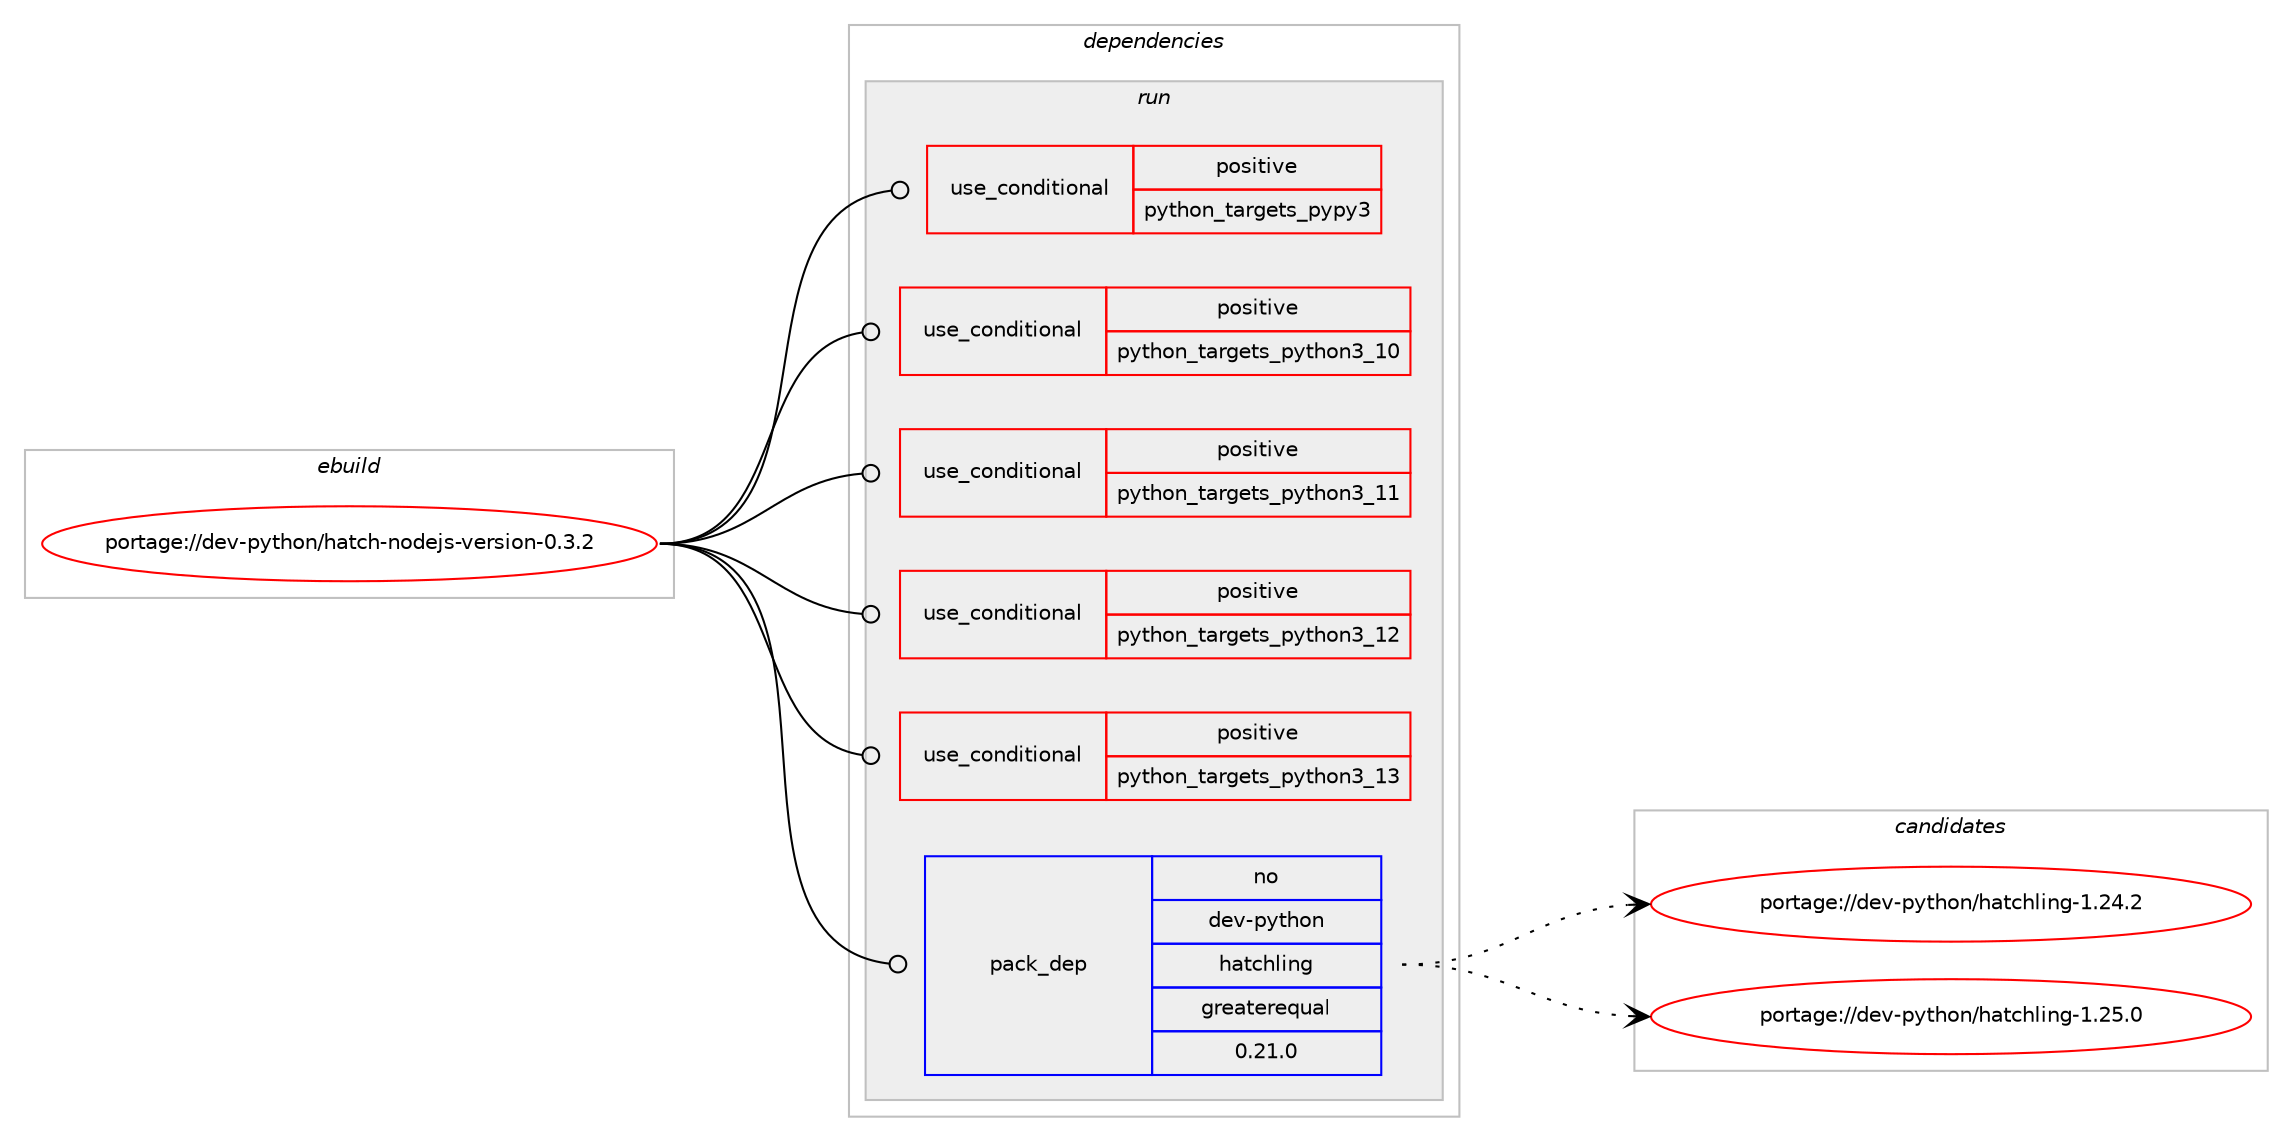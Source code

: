 digraph prolog {

# *************
# Graph options
# *************

newrank=true;
concentrate=true;
compound=true;
graph [rankdir=LR,fontname=Helvetica,fontsize=10,ranksep=1.5];#, ranksep=2.5, nodesep=0.2];
edge  [arrowhead=vee];
node  [fontname=Helvetica,fontsize=10];

# **********
# The ebuild
# **********

subgraph cluster_leftcol {
color=gray;
rank=same;
label=<<i>ebuild</i>>;
id [label="portage://dev-python/hatch-nodejs-version-0.3.2", color=red, width=4, href="../dev-python/hatch-nodejs-version-0.3.2.svg"];
}

# ****************
# The dependencies
# ****************

subgraph cluster_midcol {
color=gray;
label=<<i>dependencies</i>>;
subgraph cluster_compile {
fillcolor="#eeeeee";
style=filled;
label=<<i>compile</i>>;
}
subgraph cluster_compileandrun {
fillcolor="#eeeeee";
style=filled;
label=<<i>compile and run</i>>;
}
subgraph cluster_run {
fillcolor="#eeeeee";
style=filled;
label=<<i>run</i>>;
subgraph cond32299 {
dependency74016 [label=<<TABLE BORDER="0" CELLBORDER="1" CELLSPACING="0" CELLPADDING="4"><TR><TD ROWSPAN="3" CELLPADDING="10">use_conditional</TD></TR><TR><TD>positive</TD></TR><TR><TD>python_targets_pypy3</TD></TR></TABLE>>, shape=none, color=red];
# *** BEGIN UNKNOWN DEPENDENCY TYPE (TODO) ***
# dependency74016 -> package_dependency(portage://dev-python/hatch-nodejs-version-0.3.2,run,no,dev-python,pypy3,none,[,,],any_same_slot,[])
# *** END UNKNOWN DEPENDENCY TYPE (TODO) ***

}
id:e -> dependency74016:w [weight=20,style="solid",arrowhead="odot"];
subgraph cond32300 {
dependency74017 [label=<<TABLE BORDER="0" CELLBORDER="1" CELLSPACING="0" CELLPADDING="4"><TR><TD ROWSPAN="3" CELLPADDING="10">use_conditional</TD></TR><TR><TD>positive</TD></TR><TR><TD>python_targets_python3_10</TD></TR></TABLE>>, shape=none, color=red];
# *** BEGIN UNKNOWN DEPENDENCY TYPE (TODO) ***
# dependency74017 -> package_dependency(portage://dev-python/hatch-nodejs-version-0.3.2,run,no,dev-lang,python,none,[,,],[slot(3.10)],[])
# *** END UNKNOWN DEPENDENCY TYPE (TODO) ***

}
id:e -> dependency74017:w [weight=20,style="solid",arrowhead="odot"];
subgraph cond32301 {
dependency74018 [label=<<TABLE BORDER="0" CELLBORDER="1" CELLSPACING="0" CELLPADDING="4"><TR><TD ROWSPAN="3" CELLPADDING="10">use_conditional</TD></TR><TR><TD>positive</TD></TR><TR><TD>python_targets_python3_11</TD></TR></TABLE>>, shape=none, color=red];
# *** BEGIN UNKNOWN DEPENDENCY TYPE (TODO) ***
# dependency74018 -> package_dependency(portage://dev-python/hatch-nodejs-version-0.3.2,run,no,dev-lang,python,none,[,,],[slot(3.11)],[])
# *** END UNKNOWN DEPENDENCY TYPE (TODO) ***

}
id:e -> dependency74018:w [weight=20,style="solid",arrowhead="odot"];
subgraph cond32302 {
dependency74019 [label=<<TABLE BORDER="0" CELLBORDER="1" CELLSPACING="0" CELLPADDING="4"><TR><TD ROWSPAN="3" CELLPADDING="10">use_conditional</TD></TR><TR><TD>positive</TD></TR><TR><TD>python_targets_python3_12</TD></TR></TABLE>>, shape=none, color=red];
# *** BEGIN UNKNOWN DEPENDENCY TYPE (TODO) ***
# dependency74019 -> package_dependency(portage://dev-python/hatch-nodejs-version-0.3.2,run,no,dev-lang,python,none,[,,],[slot(3.12)],[])
# *** END UNKNOWN DEPENDENCY TYPE (TODO) ***

}
id:e -> dependency74019:w [weight=20,style="solid",arrowhead="odot"];
subgraph cond32303 {
dependency74020 [label=<<TABLE BORDER="0" CELLBORDER="1" CELLSPACING="0" CELLPADDING="4"><TR><TD ROWSPAN="3" CELLPADDING="10">use_conditional</TD></TR><TR><TD>positive</TD></TR><TR><TD>python_targets_python3_13</TD></TR></TABLE>>, shape=none, color=red];
# *** BEGIN UNKNOWN DEPENDENCY TYPE (TODO) ***
# dependency74020 -> package_dependency(portage://dev-python/hatch-nodejs-version-0.3.2,run,no,dev-lang,python,none,[,,],[slot(3.13)],[])
# *** END UNKNOWN DEPENDENCY TYPE (TODO) ***

}
id:e -> dependency74020:w [weight=20,style="solid",arrowhead="odot"];
subgraph pack40502 {
dependency74021 [label=<<TABLE BORDER="0" CELLBORDER="1" CELLSPACING="0" CELLPADDING="4" WIDTH="220"><TR><TD ROWSPAN="6" CELLPADDING="30">pack_dep</TD></TR><TR><TD WIDTH="110">no</TD></TR><TR><TD>dev-python</TD></TR><TR><TD>hatchling</TD></TR><TR><TD>greaterequal</TD></TR><TR><TD>0.21.0</TD></TR></TABLE>>, shape=none, color=blue];
}
id:e -> dependency74021:w [weight=20,style="solid",arrowhead="odot"];
}
}

# **************
# The candidates
# **************

subgraph cluster_choices {
rank=same;
color=gray;
label=<<i>candidates</i>>;

subgraph choice40502 {
color=black;
nodesep=1;
choice1001011184511212111610411111047104971169910410810511010345494650524650 [label="portage://dev-python/hatchling-1.24.2", color=red, width=4,href="../dev-python/hatchling-1.24.2.svg"];
choice1001011184511212111610411111047104971169910410810511010345494650534648 [label="portage://dev-python/hatchling-1.25.0", color=red, width=4,href="../dev-python/hatchling-1.25.0.svg"];
dependency74021:e -> choice1001011184511212111610411111047104971169910410810511010345494650524650:w [style=dotted,weight="100"];
dependency74021:e -> choice1001011184511212111610411111047104971169910410810511010345494650534648:w [style=dotted,weight="100"];
}
}

}
